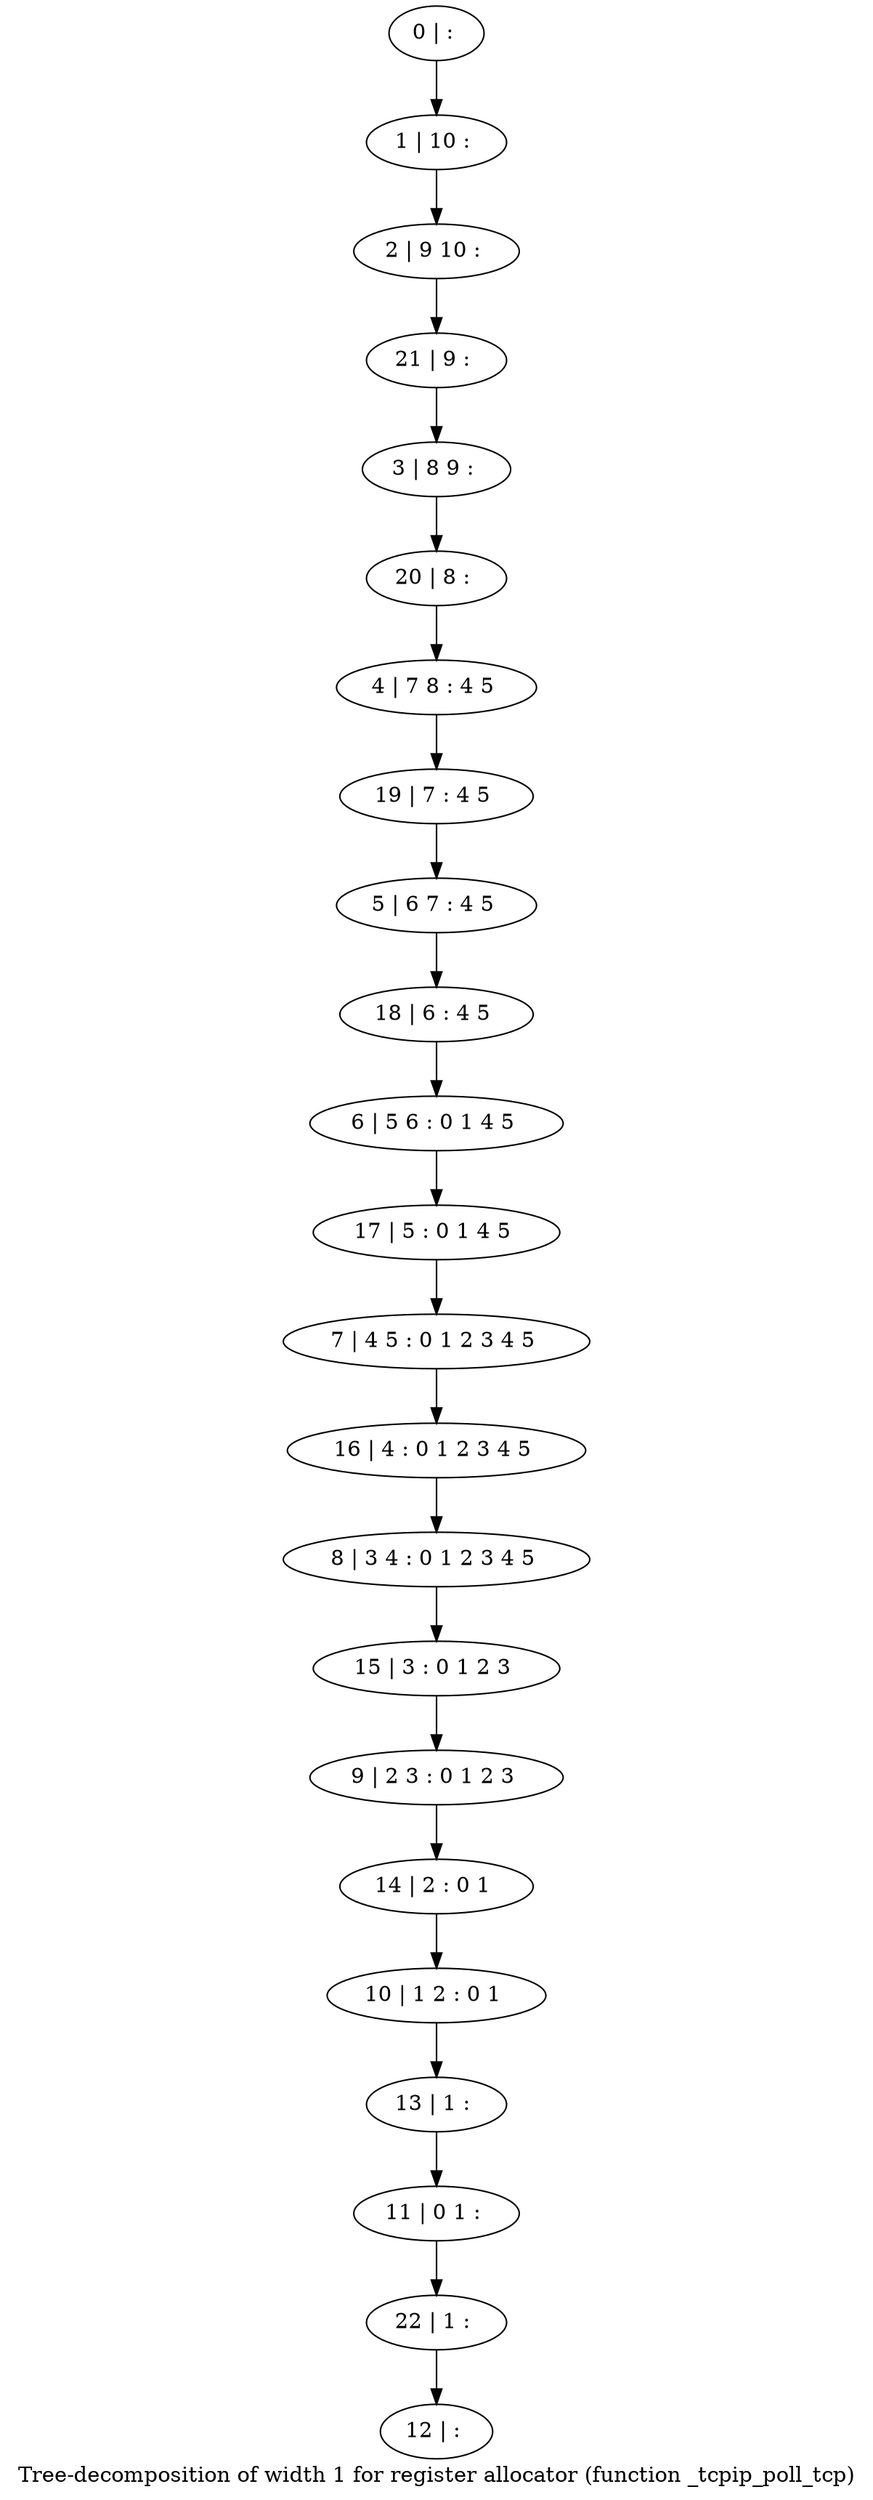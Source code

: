 digraph G {
graph [label="Tree-decomposition of width 1 for register allocator (function _tcpip_poll_tcp)"]
0[label="0 | : "];
1[label="1 | 10 : "];
2[label="2 | 9 10 : "];
3[label="3 | 8 9 : "];
4[label="4 | 7 8 : 4 5 "];
5[label="5 | 6 7 : 4 5 "];
6[label="6 | 5 6 : 0 1 4 5 "];
7[label="7 | 4 5 : 0 1 2 3 4 5 "];
8[label="8 | 3 4 : 0 1 2 3 4 5 "];
9[label="9 | 2 3 : 0 1 2 3 "];
10[label="10 | 1 2 : 0 1 "];
11[label="11 | 0 1 : "];
12[label="12 | : "];
13[label="13 | 1 : "];
14[label="14 | 2 : 0 1 "];
15[label="15 | 3 : 0 1 2 3 "];
16[label="16 | 4 : 0 1 2 3 4 5 "];
17[label="17 | 5 : 0 1 4 5 "];
18[label="18 | 6 : 4 5 "];
19[label="19 | 7 : 4 5 "];
20[label="20 | 8 : "];
21[label="21 | 9 : "];
22[label="22 | 1 : "];
0->1 ;
1->2 ;
13->11 ;
10->13 ;
14->10 ;
9->14 ;
15->9 ;
8->15 ;
16->8 ;
7->16 ;
17->7 ;
6->17 ;
18->6 ;
5->18 ;
19->5 ;
4->19 ;
20->4 ;
3->20 ;
21->3 ;
2->21 ;
22->12 ;
11->22 ;
}
